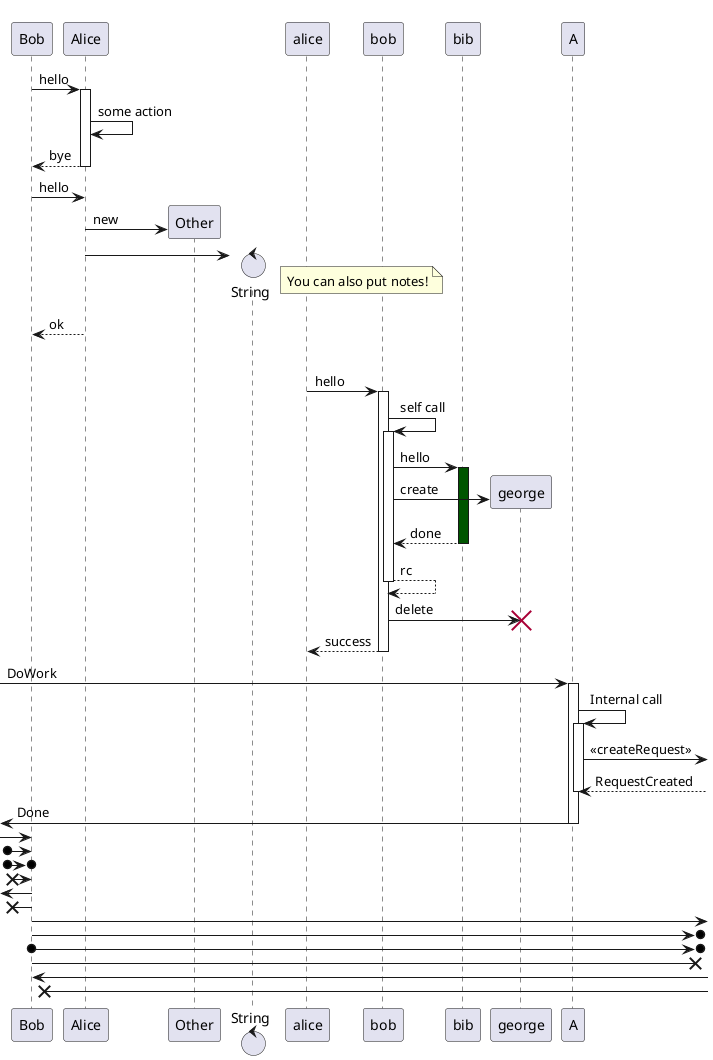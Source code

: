 @startuml
Bob -> Alice : hello
activate Alice
Alice -> Alice : some action
return bye

'你可以把关键字create放在第一次接收到消息之前，以强调本次消息实际上是在创建新的对象。

Bob -> Alice : hello

create Other
Alice -> Other : new

create control String
Alice -> String
note right : You can also put notes!

Alice --> Bob : ok
|||
alice -> bob ++ : hello
bob -> bob ++ : self call
bob -> bib ++  #005500 : hello
bob -> george ** : create
return done
return rc
bob -> george !! : delete
return success

[-> A: DoWork

activate A

A -> A: Internal call
activate A

A ->] : << createRequest >>

A<--] : RequestCreated
deactivate A
[<- A: Done
deactivate A

[-> Bob
[o-> Bob
[o->o Bob
[x-> Bob

[<- Bob
[x<- Bob

Bob ->]
Bob ->o]
Bob o->o]
Bob ->x]

Bob <-]
Bob x<-]
@enduml
